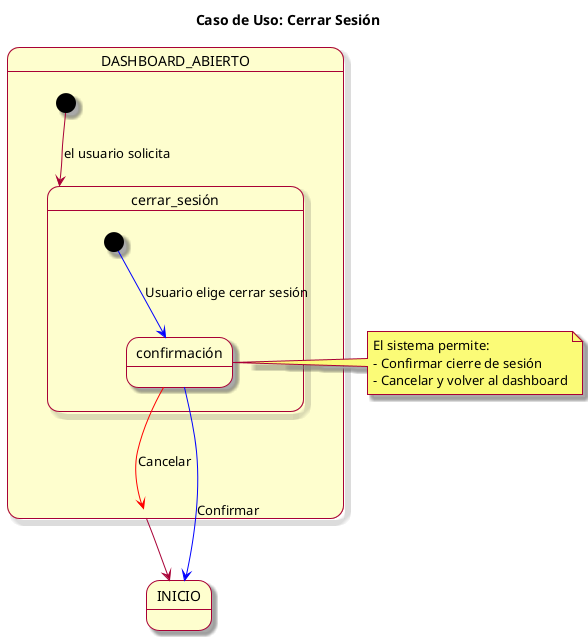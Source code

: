 @startuml

skin rose
title Caso de Uso: Cerrar Sesión

state DASHBOARD_ABIERTO as "DASHBOARD_ABIERTO" {
  [*] --> cerrar_sesión : el usuario solicita
}

state INICIO as "INICIO"

DASHBOARD_ABIERTO --> INICIO

state cerrar_sesión {
  [*] -[#blue]-> confirmación : Usuario elige cerrar sesión
  confirmación -[#blue]-> INICIO : Confirmar
  confirmación -[#red]-> DASHBOARD_ABIERTO : Cancelar
}

note right of confirmación
  El sistema permite:
  - Confirmar cierre de sesión
  - Cancelar y volver al dashboard
end note

@enduml
